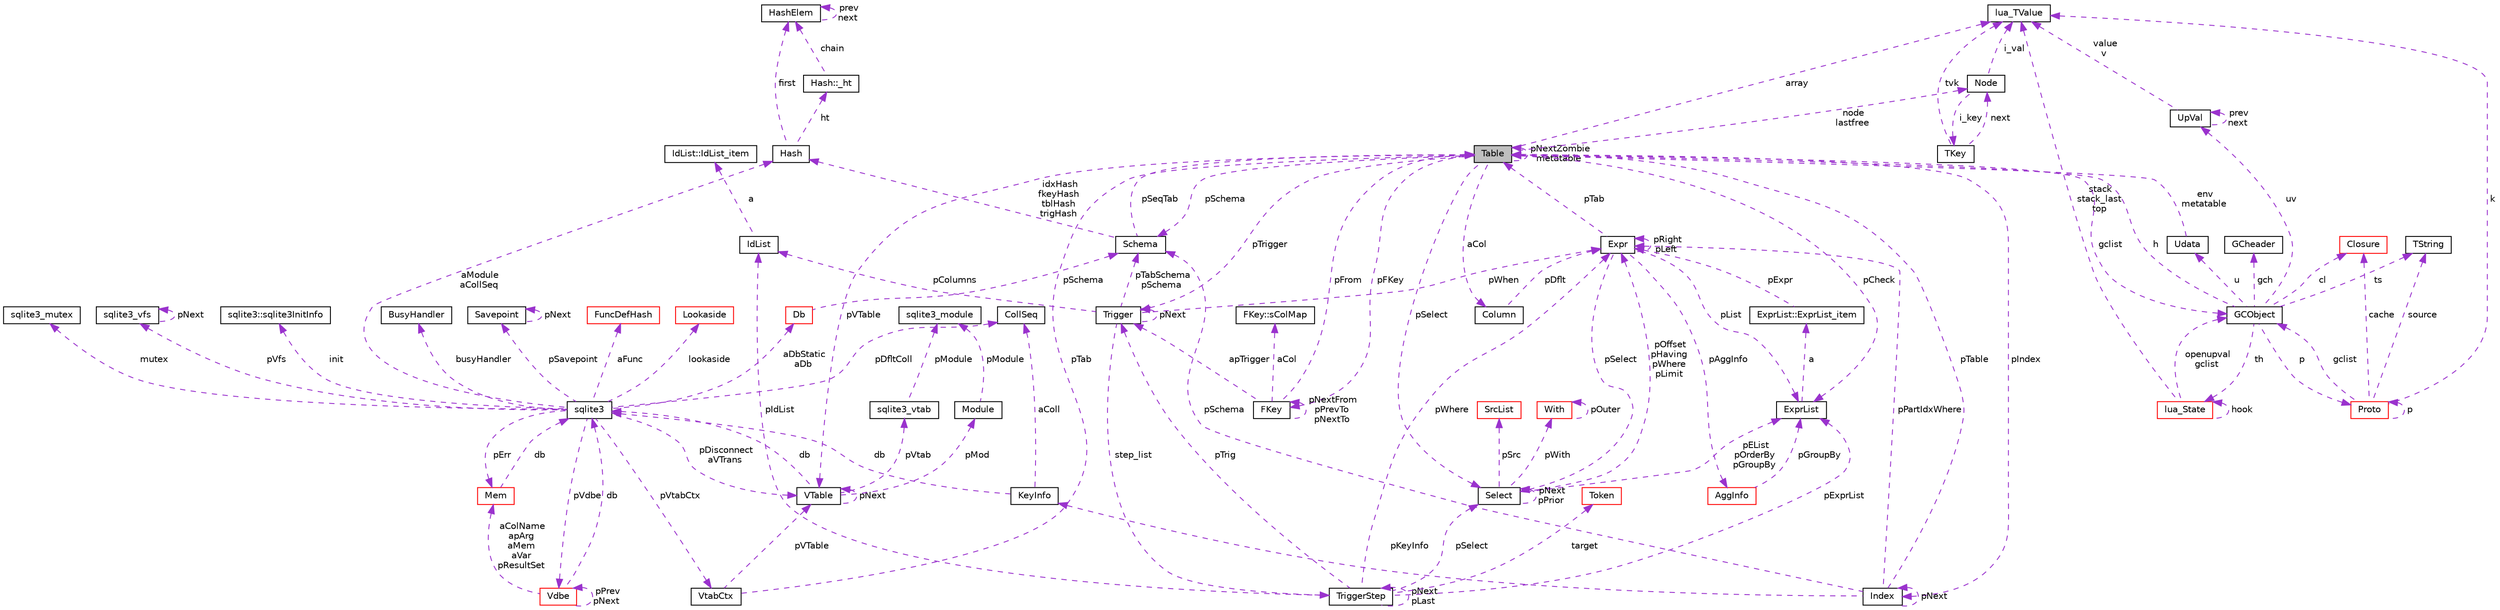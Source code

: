 digraph "Table"
{
  edge [fontname="Helvetica",fontsize="10",labelfontname="Helvetica",labelfontsize="10"];
  node [fontname="Helvetica",fontsize="10",shape=record];
  Node1 [label="Table",height=0.2,width=0.4,color="black", fillcolor="grey75", style="filled", fontcolor="black"];
  Node2 -> Node1 [dir="back",color="darkorchid3",fontsize="10",style="dashed",label=" node\nlastfree" ];
  Node2 [label="Node",height=0.2,width=0.4,color="black", fillcolor="white", style="filled",URL="$struct_node.html"];
  Node3 -> Node2 [dir="back",color="darkorchid3",fontsize="10",style="dashed",label=" i_val" ];
  Node3 [label="lua_TValue",height=0.2,width=0.4,color="black", fillcolor="white", style="filled",URL="$structlua___t_value.html"];
  Node4 -> Node2 [dir="back",color="darkorchid3",fontsize="10",style="dashed",label=" i_key" ];
  Node4 [label="TKey",height=0.2,width=0.4,color="black", fillcolor="white", style="filled",URL="$union_t_key.html"];
  Node2 -> Node4 [dir="back",color="darkorchid3",fontsize="10",style="dashed",label=" next" ];
  Node3 -> Node4 [dir="back",color="darkorchid3",fontsize="10",style="dashed",label=" tvk" ];
  Node5 -> Node1 [dir="back",color="darkorchid3",fontsize="10",style="dashed",label=" pSchema" ];
  Node5 [label="Schema",height=0.2,width=0.4,color="black", fillcolor="white", style="filled",URL="$struct_schema.html"];
  Node1 -> Node5 [dir="back",color="darkorchid3",fontsize="10",style="dashed",label=" pSeqTab" ];
  Node6 -> Node5 [dir="back",color="darkorchid3",fontsize="10",style="dashed",label=" idxHash\nfkeyHash\ntblHash\ntrigHash" ];
  Node6 [label="Hash",height=0.2,width=0.4,color="black", fillcolor="white", style="filled",URL="$struct_hash.html"];
  Node7 -> Node6 [dir="back",color="darkorchid3",fontsize="10",style="dashed",label=" ht" ];
  Node7 [label="Hash::_ht",height=0.2,width=0.4,color="black", fillcolor="white", style="filled",URL="$struct_hash_1_1__ht.html"];
  Node8 -> Node7 [dir="back",color="darkorchid3",fontsize="10",style="dashed",label=" chain" ];
  Node8 [label="HashElem",height=0.2,width=0.4,color="black", fillcolor="white", style="filled",URL="$struct_hash_elem.html"];
  Node8 -> Node8 [dir="back",color="darkorchid3",fontsize="10",style="dashed",label=" prev\nnext" ];
  Node8 -> Node6 [dir="back",color="darkorchid3",fontsize="10",style="dashed",label=" first" ];
  Node3 -> Node1 [dir="back",color="darkorchid3",fontsize="10",style="dashed",label=" array" ];
  Node9 -> Node1 [dir="back",color="darkorchid3",fontsize="10",style="dashed",label=" aCol" ];
  Node9 [label="Column",height=0.2,width=0.4,color="black", fillcolor="white", style="filled",URL="$struct_column.html"];
  Node10 -> Node9 [dir="back",color="darkorchid3",fontsize="10",style="dashed",label=" pDflt" ];
  Node10 [label="Expr",height=0.2,width=0.4,color="black", fillcolor="white", style="filled",URL="$struct_expr.html"];
  Node11 -> Node10 [dir="back",color="darkorchid3",fontsize="10",style="dashed",label=" pAggInfo" ];
  Node11 [label="AggInfo",height=0.2,width=0.4,color="red", fillcolor="white", style="filled",URL="$struct_agg_info.html"];
  Node12 -> Node11 [dir="back",color="darkorchid3",fontsize="10",style="dashed",label=" pGroupBy" ];
  Node12 [label="ExprList",height=0.2,width=0.4,color="black", fillcolor="white", style="filled",URL="$struct_expr_list.html"];
  Node13 -> Node12 [dir="back",color="darkorchid3",fontsize="10",style="dashed",label=" a" ];
  Node13 [label="ExprList::ExprList_item",height=0.2,width=0.4,color="black", fillcolor="white", style="filled",URL="$struct_expr_list_1_1_expr_list__item.html"];
  Node10 -> Node13 [dir="back",color="darkorchid3",fontsize="10",style="dashed",label=" pExpr" ];
  Node10 -> Node10 [dir="back",color="darkorchid3",fontsize="10",style="dashed",label=" pRight\npLeft" ];
  Node1 -> Node10 [dir="back",color="darkorchid3",fontsize="10",style="dashed",label=" pTab" ];
  Node14 -> Node10 [dir="back",color="darkorchid3",fontsize="10",style="dashed",label=" pSelect" ];
  Node14 [label="Select",height=0.2,width=0.4,color="black", fillcolor="white", style="filled",URL="$struct_select.html"];
  Node10 -> Node14 [dir="back",color="darkorchid3",fontsize="10",style="dashed",label=" pOffset\npHaving\npWhere\npLimit" ];
  Node15 -> Node14 [dir="back",color="darkorchid3",fontsize="10",style="dashed",label=" pWith" ];
  Node15 [label="With",height=0.2,width=0.4,color="red", fillcolor="white", style="filled",URL="$struct_with.html"];
  Node15 -> Node15 [dir="back",color="darkorchid3",fontsize="10",style="dashed",label=" pOuter" ];
  Node14 -> Node14 [dir="back",color="darkorchid3",fontsize="10",style="dashed",label=" pNext\npPrior" ];
  Node16 -> Node14 [dir="back",color="darkorchid3",fontsize="10",style="dashed",label=" pSrc" ];
  Node16 [label="SrcList",height=0.2,width=0.4,color="red", fillcolor="white", style="filled",URL="$struct_src_list.html"];
  Node12 -> Node14 [dir="back",color="darkorchid3",fontsize="10",style="dashed",label=" pEList\npOrderBy\npGroupBy" ];
  Node12 -> Node10 [dir="back",color="darkorchid3",fontsize="10",style="dashed",label=" pList" ];
  Node17 -> Node1 [dir="back",color="darkorchid3",fontsize="10",style="dashed",label=" pFKey" ];
  Node17 [label="FKey",height=0.2,width=0.4,color="black", fillcolor="white", style="filled",URL="$struct_f_key.html"];
  Node18 -> Node17 [dir="back",color="darkorchid3",fontsize="10",style="dashed",label=" aCol" ];
  Node18 [label="FKey::sColMap",height=0.2,width=0.4,color="black", fillcolor="white", style="filled",URL="$struct_f_key_1_1s_col_map.html"];
  Node17 -> Node17 [dir="back",color="darkorchid3",fontsize="10",style="dashed",label=" pNextFrom\npPrevTo\npNextTo" ];
  Node1 -> Node17 [dir="back",color="darkorchid3",fontsize="10",style="dashed",label=" pFrom" ];
  Node19 -> Node17 [dir="back",color="darkorchid3",fontsize="10",style="dashed",label=" apTrigger" ];
  Node19 [label="Trigger",height=0.2,width=0.4,color="black", fillcolor="white", style="filled",URL="$struct_trigger.html"];
  Node20 -> Node19 [dir="back",color="darkorchid3",fontsize="10",style="dashed",label=" step_list" ];
  Node20 [label="TriggerStep",height=0.2,width=0.4,color="black", fillcolor="white", style="filled",URL="$struct_trigger_step.html"];
  Node20 -> Node20 [dir="back",color="darkorchid3",fontsize="10",style="dashed",label=" pNext\npLast" ];
  Node10 -> Node20 [dir="back",color="darkorchid3",fontsize="10",style="dashed",label=" pWhere" ];
  Node21 -> Node20 [dir="back",color="darkorchid3",fontsize="10",style="dashed",label=" target" ];
  Node21 [label="Token",height=0.2,width=0.4,color="red", fillcolor="white", style="filled",URL="$struct_token.html"];
  Node22 -> Node20 [dir="back",color="darkorchid3",fontsize="10",style="dashed",label=" pIdList" ];
  Node22 [label="IdList",height=0.2,width=0.4,color="black", fillcolor="white", style="filled",URL="$struct_id_list.html"];
  Node23 -> Node22 [dir="back",color="darkorchid3",fontsize="10",style="dashed",label=" a" ];
  Node23 [label="IdList::IdList_item",height=0.2,width=0.4,color="black", fillcolor="white", style="filled",URL="$struct_id_list_1_1_id_list__item.html"];
  Node14 -> Node20 [dir="back",color="darkorchid3",fontsize="10",style="dashed",label=" pSelect" ];
  Node19 -> Node20 [dir="back",color="darkorchid3",fontsize="10",style="dashed",label=" pTrig" ];
  Node12 -> Node20 [dir="back",color="darkorchid3",fontsize="10",style="dashed",label=" pExprList" ];
  Node5 -> Node19 [dir="back",color="darkorchid3",fontsize="10",style="dashed",label=" pTabSchema\npSchema" ];
  Node10 -> Node19 [dir="back",color="darkorchid3",fontsize="10",style="dashed",label=" pWhen" ];
  Node22 -> Node19 [dir="back",color="darkorchid3",fontsize="10",style="dashed",label=" pColumns" ];
  Node19 -> Node19 [dir="back",color="darkorchid3",fontsize="10",style="dashed",label=" pNext" ];
  Node24 -> Node1 [dir="back",color="darkorchid3",fontsize="10",style="dashed",label=" pVTable" ];
  Node24 [label="VTable",height=0.2,width=0.4,color="black", fillcolor="white", style="filled",URL="$struct_v_table.html"];
  Node25 -> Node24 [dir="back",color="darkorchid3",fontsize="10",style="dashed",label=" db" ];
  Node25 [label="sqlite3",height=0.2,width=0.4,color="black", fillcolor="white", style="filled",URL="$structsqlite3.html"];
  Node26 -> Node25 [dir="back",color="darkorchid3",fontsize="10",style="dashed",label=" pErr" ];
  Node26 [label="Mem",height=0.2,width=0.4,color="red", fillcolor="white", style="filled",URL="$struct_mem.html"];
  Node25 -> Node26 [dir="back",color="darkorchid3",fontsize="10",style="dashed",label=" db" ];
  Node27 -> Node25 [dir="back",color="darkorchid3",fontsize="10",style="dashed",label=" pVdbe" ];
  Node27 [label="Vdbe",height=0.2,width=0.4,color="red", fillcolor="white", style="filled",URL="$struct_vdbe.html"];
  Node27 -> Node27 [dir="back",color="darkorchid3",fontsize="10",style="dashed",label=" pPrev\npNext" ];
  Node26 -> Node27 [dir="back",color="darkorchid3",fontsize="10",style="dashed",label=" aColName\napArg\naMem\naVar\npResultSet" ];
  Node25 -> Node27 [dir="back",color="darkorchid3",fontsize="10",style="dashed",label=" db" ];
  Node28 -> Node25 [dir="back",color="darkorchid3",fontsize="10",style="dashed",label=" pSavepoint" ];
  Node28 [label="Savepoint",height=0.2,width=0.4,color="black", fillcolor="white", style="filled",URL="$struct_savepoint.html"];
  Node28 -> Node28 [dir="back",color="darkorchid3",fontsize="10",style="dashed",label=" pNext" ];
  Node29 -> Node25 [dir="back",color="darkorchid3",fontsize="10",style="dashed",label=" aFunc" ];
  Node29 [label="FuncDefHash",height=0.2,width=0.4,color="red", fillcolor="white", style="filled",URL="$struct_func_def_hash.html"];
  Node30 -> Node25 [dir="back",color="darkorchid3",fontsize="10",style="dashed",label=" lookaside" ];
  Node30 [label="Lookaside",height=0.2,width=0.4,color="red", fillcolor="white", style="filled",URL="$struct_lookaside.html"];
  Node31 -> Node25 [dir="back",color="darkorchid3",fontsize="10",style="dashed",label=" mutex" ];
  Node31 [label="sqlite3_mutex",height=0.2,width=0.4,color="black", fillcolor="white", style="filled",URL="$structsqlite3__mutex.html"];
  Node32 -> Node25 [dir="back",color="darkorchid3",fontsize="10",style="dashed",label=" pVfs" ];
  Node32 [label="sqlite3_vfs",height=0.2,width=0.4,color="black", fillcolor="white", style="filled",URL="$structsqlite3__vfs.html"];
  Node32 -> Node32 [dir="back",color="darkorchid3",fontsize="10",style="dashed",label=" pNext" ];
  Node33 -> Node25 [dir="back",color="darkorchid3",fontsize="10",style="dashed",label=" init" ];
  Node33 [label="sqlite3::sqlite3InitInfo",height=0.2,width=0.4,color="black", fillcolor="white", style="filled",URL="$structsqlite3_1_1sqlite3_init_info.html"];
  Node34 -> Node25 [dir="back",color="darkorchid3",fontsize="10",style="dashed",label=" busyHandler" ];
  Node34 [label="BusyHandler",height=0.2,width=0.4,color="black", fillcolor="white", style="filled",URL="$struct_busy_handler.html"];
  Node35 -> Node25 [dir="back",color="darkorchid3",fontsize="10",style="dashed",label=" pVtabCtx" ];
  Node35 [label="VtabCtx",height=0.2,width=0.4,color="black", fillcolor="white", style="filled",URL="$struct_vtab_ctx.html"];
  Node24 -> Node35 [dir="back",color="darkorchid3",fontsize="10",style="dashed",label=" pVTable" ];
  Node1 -> Node35 [dir="back",color="darkorchid3",fontsize="10",style="dashed",label=" pTab" ];
  Node36 -> Node25 [dir="back",color="darkorchid3",fontsize="10",style="dashed",label=" pDfltColl" ];
  Node36 [label="CollSeq",height=0.2,width=0.4,color="black", fillcolor="white", style="filled",URL="$struct_coll_seq.html"];
  Node24 -> Node25 [dir="back",color="darkorchid3",fontsize="10",style="dashed",label=" pDisconnect\naVTrans" ];
  Node37 -> Node25 [dir="back",color="darkorchid3",fontsize="10",style="dashed",label=" aDbStatic\naDb" ];
  Node37 [label="Db",height=0.2,width=0.4,color="red", fillcolor="white", style="filled",URL="$struct_db.html"];
  Node5 -> Node37 [dir="back",color="darkorchid3",fontsize="10",style="dashed",label=" pSchema" ];
  Node6 -> Node25 [dir="back",color="darkorchid3",fontsize="10",style="dashed",label=" aModule\naCollSeq" ];
  Node24 -> Node24 [dir="back",color="darkorchid3",fontsize="10",style="dashed",label=" pNext" ];
  Node38 -> Node24 [dir="back",color="darkorchid3",fontsize="10",style="dashed",label=" pMod" ];
  Node38 [label="Module",height=0.2,width=0.4,color="black", fillcolor="white", style="filled",URL="$struct_module.html"];
  Node39 -> Node38 [dir="back",color="darkorchid3",fontsize="10",style="dashed",label=" pModule" ];
  Node39 [label="sqlite3_module",height=0.2,width=0.4,color="black", fillcolor="white", style="filled",URL="$structsqlite3__module.html"];
  Node40 -> Node24 [dir="back",color="darkorchid3",fontsize="10",style="dashed",label=" pVtab" ];
  Node40 [label="sqlite3_vtab",height=0.2,width=0.4,color="black", fillcolor="white", style="filled",URL="$structsqlite3__vtab.html"];
  Node39 -> Node40 [dir="back",color="darkorchid3",fontsize="10",style="dashed",label=" pModule" ];
  Node1 -> Node1 [dir="back",color="darkorchid3",fontsize="10",style="dashed",label=" pNextZombie\nmetatable" ];
  Node19 -> Node1 [dir="back",color="darkorchid3",fontsize="10",style="dashed",label=" pTrigger" ];
  Node14 -> Node1 [dir="back",color="darkorchid3",fontsize="10",style="dashed",label=" pSelect" ];
  Node41 -> Node1 [dir="back",color="darkorchid3",fontsize="10",style="dashed",label=" gclist" ];
  Node41 [label="GCObject",height=0.2,width=0.4,color="black", fillcolor="white", style="filled",URL="$union_g_c_object.html"];
  Node42 -> Node41 [dir="back",color="darkorchid3",fontsize="10",style="dashed",label=" uv" ];
  Node42 [label="UpVal",height=0.2,width=0.4,color="black", fillcolor="white", style="filled",URL="$struct_up_val.html"];
  Node42 -> Node42 [dir="back",color="darkorchid3",fontsize="10",style="dashed",label=" prev\nnext" ];
  Node3 -> Node42 [dir="back",color="darkorchid3",fontsize="10",style="dashed",label=" value\nv" ];
  Node43 -> Node41 [dir="back",color="darkorchid3",fontsize="10",style="dashed",label=" p" ];
  Node43 [label="Proto",height=0.2,width=0.4,color="red", fillcolor="white", style="filled",URL="$struct_proto.html"];
  Node3 -> Node43 [dir="back",color="darkorchid3",fontsize="10",style="dashed",label=" k" ];
  Node43 -> Node43 [dir="back",color="darkorchid3",fontsize="10",style="dashed",label=" p" ];
  Node44 -> Node43 [dir="back",color="darkorchid3",fontsize="10",style="dashed",label=" source" ];
  Node44 [label="TString",height=0.2,width=0.4,color="black", fillcolor="white", style="filled",URL="$union_t_string.html"];
  Node45 -> Node43 [dir="back",color="darkorchid3",fontsize="10",style="dashed",label=" cache" ];
  Node45 [label="Closure",height=0.2,width=0.4,color="red", fillcolor="white", style="filled",URL="$union_closure.html"];
  Node41 -> Node43 [dir="back",color="darkorchid3",fontsize="10",style="dashed",label=" gclist" ];
  Node44 -> Node41 [dir="back",color="darkorchid3",fontsize="10",style="dashed",label=" ts" ];
  Node45 -> Node41 [dir="back",color="darkorchid3",fontsize="10",style="dashed",label=" cl" ];
  Node46 -> Node41 [dir="back",color="darkorchid3",fontsize="10",style="dashed",label=" gch" ];
  Node46 [label="GCheader",height=0.2,width=0.4,color="black", fillcolor="white", style="filled",URL="$struct_g_cheader.html"];
  Node1 -> Node41 [dir="back",color="darkorchid3",fontsize="10",style="dashed",label=" h" ];
  Node47 -> Node41 [dir="back",color="darkorchid3",fontsize="10",style="dashed",label=" u" ];
  Node47 [label="Udata",height=0.2,width=0.4,color="black", fillcolor="white", style="filled",URL="$union_udata.html"];
  Node1 -> Node47 [dir="back",color="darkorchid3",fontsize="10",style="dashed",label=" env\nmetatable" ];
  Node48 -> Node41 [dir="back",color="darkorchid3",fontsize="10",style="dashed",label=" th" ];
  Node48 [label="lua_State",height=0.2,width=0.4,color="red", fillcolor="white", style="filled",URL="$structlua___state.html"];
  Node3 -> Node48 [dir="back",color="darkorchid3",fontsize="10",style="dashed",label=" stack\nstack_last\ntop" ];
  Node41 -> Node48 [dir="back",color="darkorchid3",fontsize="10",style="dashed",label=" openupval\ngclist" ];
  Node48 -> Node48 [dir="back",color="darkorchid3",fontsize="10",style="dashed",label=" hook" ];
  Node12 -> Node1 [dir="back",color="darkorchid3",fontsize="10",style="dashed",label=" pCheck" ];
  Node49 -> Node1 [dir="back",color="darkorchid3",fontsize="10",style="dashed",label=" pIndex" ];
  Node49 [label="Index",height=0.2,width=0.4,color="black", fillcolor="white", style="filled",URL="$struct_index.html"];
  Node5 -> Node49 [dir="back",color="darkorchid3",fontsize="10",style="dashed",label=" pSchema" ];
  Node10 -> Node49 [dir="back",color="darkorchid3",fontsize="10",style="dashed",label=" pPartIdxWhere" ];
  Node1 -> Node49 [dir="back",color="darkorchid3",fontsize="10",style="dashed",label=" pTable" ];
  Node50 -> Node49 [dir="back",color="darkorchid3",fontsize="10",style="dashed",label=" pKeyInfo" ];
  Node50 [label="KeyInfo",height=0.2,width=0.4,color="black", fillcolor="white", style="filled",URL="$struct_key_info.html"];
  Node25 -> Node50 [dir="back",color="darkorchid3",fontsize="10",style="dashed",label=" db" ];
  Node36 -> Node50 [dir="back",color="darkorchid3",fontsize="10",style="dashed",label=" aColl" ];
  Node49 -> Node49 [dir="back",color="darkorchid3",fontsize="10",style="dashed",label=" pNext" ];
}
